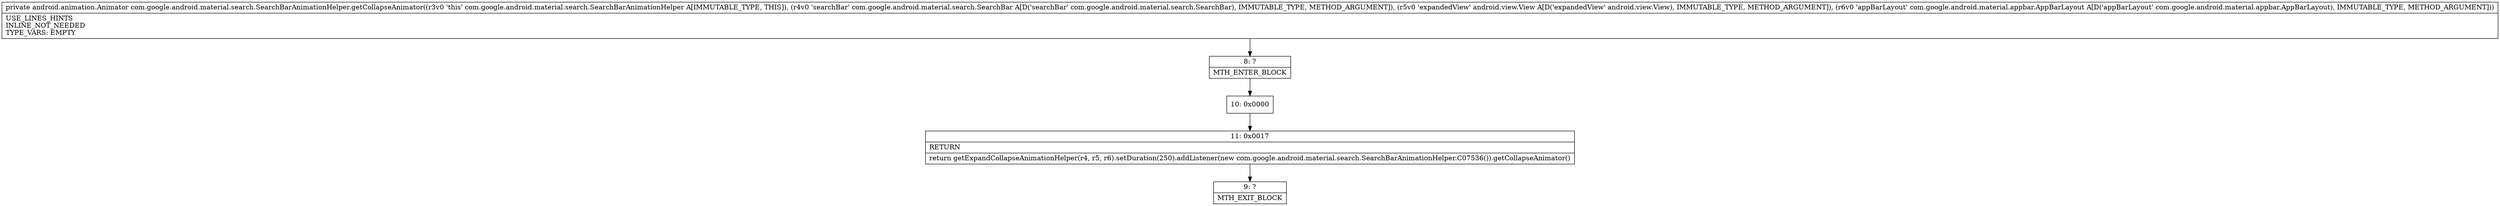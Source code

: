 digraph "CFG forcom.google.android.material.search.SearchBarAnimationHelper.getCollapseAnimator(Lcom\/google\/android\/material\/search\/SearchBar;Landroid\/view\/View;Lcom\/google\/android\/material\/appbar\/AppBarLayout;)Landroid\/animation\/Animator;" {
Node_8 [shape=record,label="{8\:\ ?|MTH_ENTER_BLOCK\l}"];
Node_10 [shape=record,label="{10\:\ 0x0000}"];
Node_11 [shape=record,label="{11\:\ 0x0017|RETURN\l|return getExpandCollapseAnimationHelper(r4, r5, r6).setDuration(250).addListener(new com.google.android.material.search.SearchBarAnimationHelper.C07536()).getCollapseAnimator()\l}"];
Node_9 [shape=record,label="{9\:\ ?|MTH_EXIT_BLOCK\l}"];
MethodNode[shape=record,label="{private android.animation.Animator com.google.android.material.search.SearchBarAnimationHelper.getCollapseAnimator((r3v0 'this' com.google.android.material.search.SearchBarAnimationHelper A[IMMUTABLE_TYPE, THIS]), (r4v0 'searchBar' com.google.android.material.search.SearchBar A[D('searchBar' com.google.android.material.search.SearchBar), IMMUTABLE_TYPE, METHOD_ARGUMENT]), (r5v0 'expandedView' android.view.View A[D('expandedView' android.view.View), IMMUTABLE_TYPE, METHOD_ARGUMENT]), (r6v0 'appBarLayout' com.google.android.material.appbar.AppBarLayout A[D('appBarLayout' com.google.android.material.appbar.AppBarLayout), IMMUTABLE_TYPE, METHOD_ARGUMENT]))  | USE_LINES_HINTS\lINLINE_NOT_NEEDED\lTYPE_VARS: EMPTY\l}"];
MethodNode -> Node_8;Node_8 -> Node_10;
Node_10 -> Node_11;
Node_11 -> Node_9;
}

